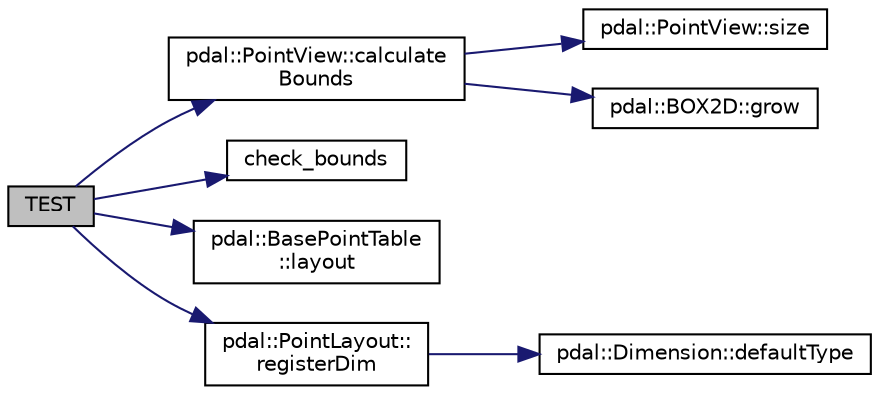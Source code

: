 digraph "TEST"
{
  edge [fontname="Helvetica",fontsize="10",labelfontname="Helvetica",labelfontsize="10"];
  node [fontname="Helvetica",fontsize="10",shape=record];
  rankdir="LR";
  Node1 [label="TEST",height=0.2,width=0.4,color="black", fillcolor="grey75", style="filled", fontcolor="black"];
  Node1 -> Node2 [color="midnightblue",fontsize="10",style="solid",fontname="Helvetica"];
  Node2 [label="pdal::PointView::calculate\lBounds",height=0.2,width=0.4,color="black", fillcolor="white", style="filled",URL="$classpdal_1_1PointView.html#ac923198e7abd67efa95233f1febb3fcf"];
  Node2 -> Node3 [color="midnightblue",fontsize="10",style="solid",fontname="Helvetica"];
  Node3 [label="pdal::PointView::size",height=0.2,width=0.4,color="black", fillcolor="white", style="filled",URL="$classpdal_1_1PointView.html#a4c2fba9b5d7a61f19a558bb08405555d"];
  Node2 -> Node4 [color="midnightblue",fontsize="10",style="solid",fontname="Helvetica"];
  Node4 [label="pdal::BOX2D::grow",height=0.2,width=0.4,color="black", fillcolor="white", style="filled",URL="$classpdal_1_1BOX2D.html#ad7673d05a1323a58e86eb721ae6a3b57"];
  Node1 -> Node5 [color="midnightblue",fontsize="10",style="solid",fontname="Helvetica"];
  Node5 [label="check_bounds",height=0.2,width=0.4,color="black", fillcolor="white", style="filled",URL="$PointViewTest_8cpp.html#a05dfa32f11f92a996c3691b54317bb49"];
  Node1 -> Node6 [color="midnightblue",fontsize="10",style="solid",fontname="Helvetica"];
  Node6 [label="pdal::BasePointTable\l::layout",height=0.2,width=0.4,color="black", fillcolor="white", style="filled",URL="$classpdal_1_1BasePointTable.html#a7e3a12a1f29e6cd10d8669ed3d07eb94"];
  Node1 -> Node7 [color="midnightblue",fontsize="10",style="solid",fontname="Helvetica"];
  Node7 [label="pdal::PointLayout::\lregisterDim",height=0.2,width=0.4,color="black", fillcolor="white", style="filled",URL="$classpdal_1_1PointLayout.html#ac18a9b8b3dd23c601df823e84d90f61e"];
  Node7 -> Node8 [color="midnightblue",fontsize="10",style="solid",fontname="Helvetica"];
  Node8 [label="pdal::Dimension::defaultType",height=0.2,width=0.4,color="black", fillcolor="white", style="filled",URL="$namespacepdal_1_1Dimension.html#a9562a0d1c8e24bf903f1ccdd37b62d2f"];
}
